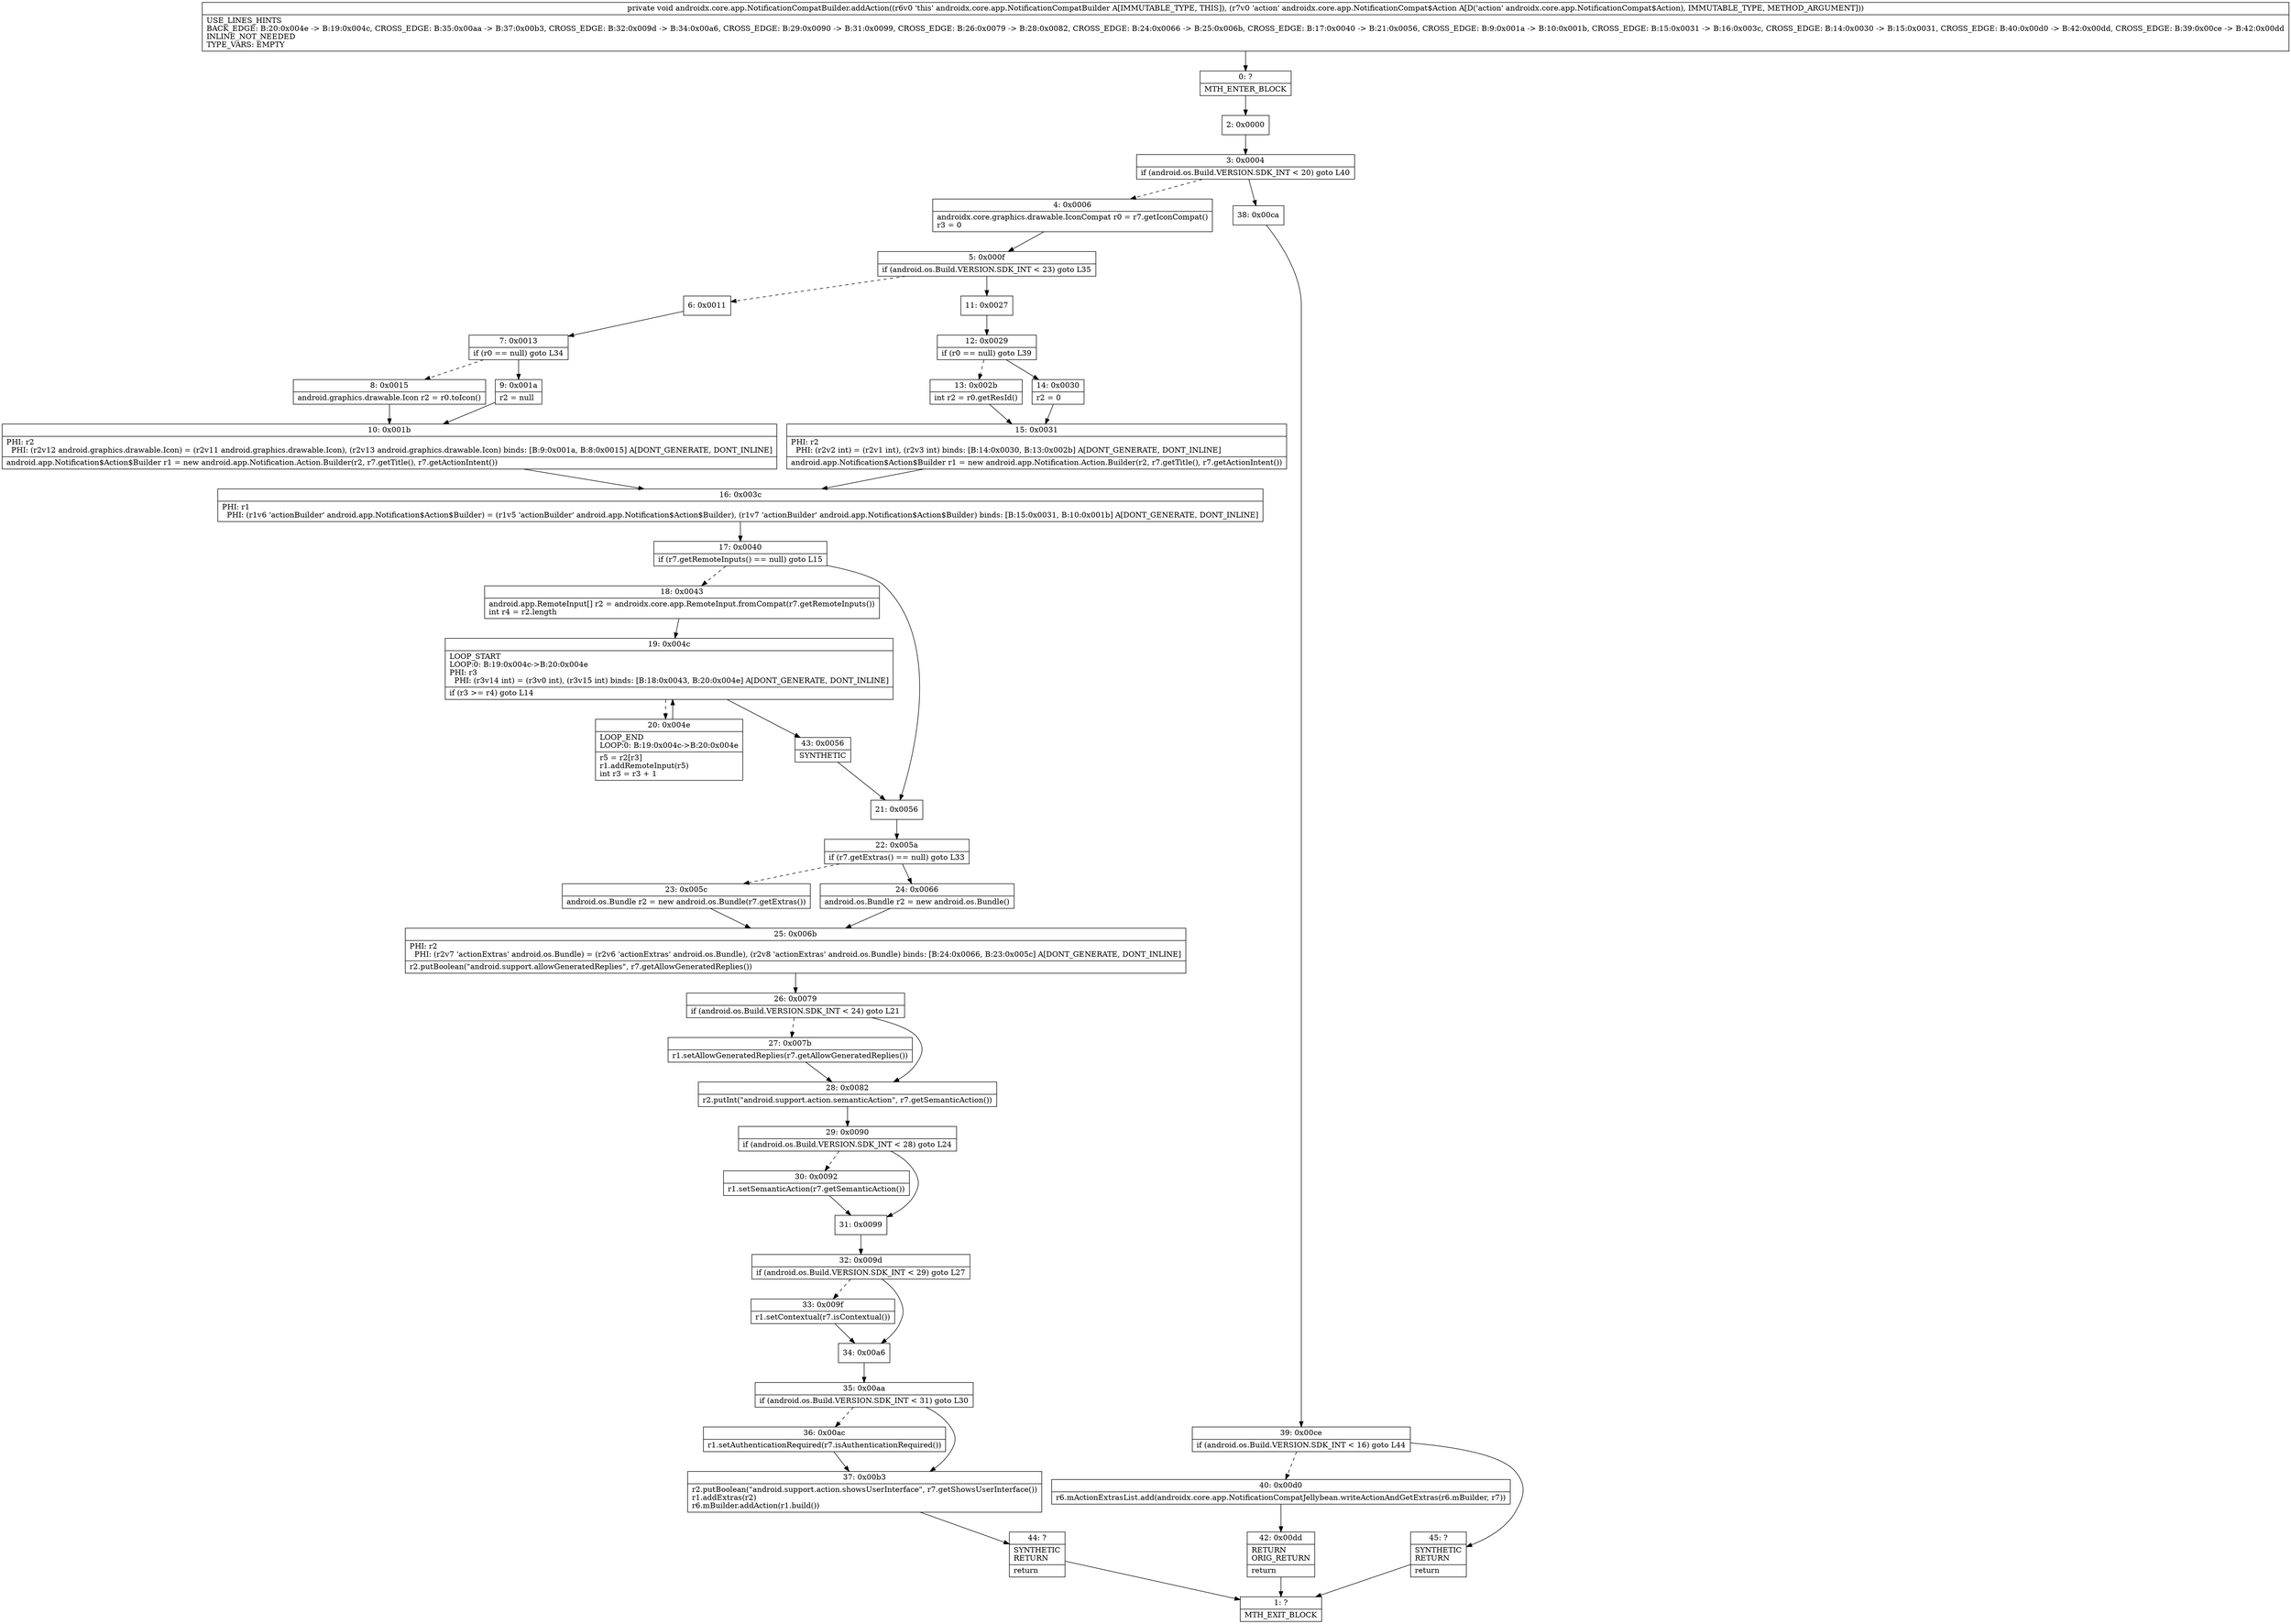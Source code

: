 digraph "CFG forandroidx.core.app.NotificationCompatBuilder.addAction(Landroidx\/core\/app\/NotificationCompat$Action;)V" {
Node_0 [shape=record,label="{0\:\ ?|MTH_ENTER_BLOCK\l}"];
Node_2 [shape=record,label="{2\:\ 0x0000}"];
Node_3 [shape=record,label="{3\:\ 0x0004|if (android.os.Build.VERSION.SDK_INT \< 20) goto L40\l}"];
Node_4 [shape=record,label="{4\:\ 0x0006|androidx.core.graphics.drawable.IconCompat r0 = r7.getIconCompat()\lr3 = 0\l}"];
Node_5 [shape=record,label="{5\:\ 0x000f|if (android.os.Build.VERSION.SDK_INT \< 23) goto L35\l}"];
Node_6 [shape=record,label="{6\:\ 0x0011}"];
Node_7 [shape=record,label="{7\:\ 0x0013|if (r0 == null) goto L34\l}"];
Node_8 [shape=record,label="{8\:\ 0x0015|android.graphics.drawable.Icon r2 = r0.toIcon()\l}"];
Node_10 [shape=record,label="{10\:\ 0x001b|PHI: r2 \l  PHI: (r2v12 android.graphics.drawable.Icon) = (r2v11 android.graphics.drawable.Icon), (r2v13 android.graphics.drawable.Icon) binds: [B:9:0x001a, B:8:0x0015] A[DONT_GENERATE, DONT_INLINE]\l|android.app.Notification$Action$Builder r1 = new android.app.Notification.Action.Builder(r2, r7.getTitle(), r7.getActionIntent())\l}"];
Node_16 [shape=record,label="{16\:\ 0x003c|PHI: r1 \l  PHI: (r1v6 'actionBuilder' android.app.Notification$Action$Builder) = (r1v5 'actionBuilder' android.app.Notification$Action$Builder), (r1v7 'actionBuilder' android.app.Notification$Action$Builder) binds: [B:15:0x0031, B:10:0x001b] A[DONT_GENERATE, DONT_INLINE]\l}"];
Node_17 [shape=record,label="{17\:\ 0x0040|if (r7.getRemoteInputs() == null) goto L15\l}"];
Node_18 [shape=record,label="{18\:\ 0x0043|android.app.RemoteInput[] r2 = androidx.core.app.RemoteInput.fromCompat(r7.getRemoteInputs())\lint r4 = r2.length\l}"];
Node_19 [shape=record,label="{19\:\ 0x004c|LOOP_START\lLOOP:0: B:19:0x004c\-\>B:20:0x004e\lPHI: r3 \l  PHI: (r3v14 int) = (r3v0 int), (r3v15 int) binds: [B:18:0x0043, B:20:0x004e] A[DONT_GENERATE, DONT_INLINE]\l|if (r3 \>= r4) goto L14\l}"];
Node_20 [shape=record,label="{20\:\ 0x004e|LOOP_END\lLOOP:0: B:19:0x004c\-\>B:20:0x004e\l|r5 = r2[r3]\lr1.addRemoteInput(r5)\lint r3 = r3 + 1\l}"];
Node_43 [shape=record,label="{43\:\ 0x0056|SYNTHETIC\l}"];
Node_21 [shape=record,label="{21\:\ 0x0056}"];
Node_22 [shape=record,label="{22\:\ 0x005a|if (r7.getExtras() == null) goto L33\l}"];
Node_23 [shape=record,label="{23\:\ 0x005c|android.os.Bundle r2 = new android.os.Bundle(r7.getExtras())\l}"];
Node_25 [shape=record,label="{25\:\ 0x006b|PHI: r2 \l  PHI: (r2v7 'actionExtras' android.os.Bundle) = (r2v6 'actionExtras' android.os.Bundle), (r2v8 'actionExtras' android.os.Bundle) binds: [B:24:0x0066, B:23:0x005c] A[DONT_GENERATE, DONT_INLINE]\l|r2.putBoolean(\"android.support.allowGeneratedReplies\", r7.getAllowGeneratedReplies())\l}"];
Node_26 [shape=record,label="{26\:\ 0x0079|if (android.os.Build.VERSION.SDK_INT \< 24) goto L21\l}"];
Node_27 [shape=record,label="{27\:\ 0x007b|r1.setAllowGeneratedReplies(r7.getAllowGeneratedReplies())\l}"];
Node_28 [shape=record,label="{28\:\ 0x0082|r2.putInt(\"android.support.action.semanticAction\", r7.getSemanticAction())\l}"];
Node_29 [shape=record,label="{29\:\ 0x0090|if (android.os.Build.VERSION.SDK_INT \< 28) goto L24\l}"];
Node_30 [shape=record,label="{30\:\ 0x0092|r1.setSemanticAction(r7.getSemanticAction())\l}"];
Node_31 [shape=record,label="{31\:\ 0x0099}"];
Node_32 [shape=record,label="{32\:\ 0x009d|if (android.os.Build.VERSION.SDK_INT \< 29) goto L27\l}"];
Node_33 [shape=record,label="{33\:\ 0x009f|r1.setContextual(r7.isContextual())\l}"];
Node_34 [shape=record,label="{34\:\ 0x00a6}"];
Node_35 [shape=record,label="{35\:\ 0x00aa|if (android.os.Build.VERSION.SDK_INT \< 31) goto L30\l}"];
Node_36 [shape=record,label="{36\:\ 0x00ac|r1.setAuthenticationRequired(r7.isAuthenticationRequired())\l}"];
Node_37 [shape=record,label="{37\:\ 0x00b3|r2.putBoolean(\"android.support.action.showsUserInterface\", r7.getShowsUserInterface())\lr1.addExtras(r2)\lr6.mBuilder.addAction(r1.build())\l}"];
Node_44 [shape=record,label="{44\:\ ?|SYNTHETIC\lRETURN\l|return\l}"];
Node_1 [shape=record,label="{1\:\ ?|MTH_EXIT_BLOCK\l}"];
Node_24 [shape=record,label="{24\:\ 0x0066|android.os.Bundle r2 = new android.os.Bundle()\l}"];
Node_9 [shape=record,label="{9\:\ 0x001a|r2 = null\l}"];
Node_11 [shape=record,label="{11\:\ 0x0027}"];
Node_12 [shape=record,label="{12\:\ 0x0029|if (r0 == null) goto L39\l}"];
Node_13 [shape=record,label="{13\:\ 0x002b|int r2 = r0.getResId()\l}"];
Node_15 [shape=record,label="{15\:\ 0x0031|PHI: r2 \l  PHI: (r2v2 int) = (r2v1 int), (r2v3 int) binds: [B:14:0x0030, B:13:0x002b] A[DONT_GENERATE, DONT_INLINE]\l|android.app.Notification$Action$Builder r1 = new android.app.Notification.Action.Builder(r2, r7.getTitle(), r7.getActionIntent())\l}"];
Node_14 [shape=record,label="{14\:\ 0x0030|r2 = 0\l}"];
Node_38 [shape=record,label="{38\:\ 0x00ca}"];
Node_39 [shape=record,label="{39\:\ 0x00ce|if (android.os.Build.VERSION.SDK_INT \< 16) goto L44\l}"];
Node_40 [shape=record,label="{40\:\ 0x00d0|r6.mActionExtrasList.add(androidx.core.app.NotificationCompatJellybean.writeActionAndGetExtras(r6.mBuilder, r7))\l}"];
Node_42 [shape=record,label="{42\:\ 0x00dd|RETURN\lORIG_RETURN\l|return\l}"];
Node_45 [shape=record,label="{45\:\ ?|SYNTHETIC\lRETURN\l|return\l}"];
MethodNode[shape=record,label="{private void androidx.core.app.NotificationCompatBuilder.addAction((r6v0 'this' androidx.core.app.NotificationCompatBuilder A[IMMUTABLE_TYPE, THIS]), (r7v0 'action' androidx.core.app.NotificationCompat$Action A[D('action' androidx.core.app.NotificationCompat$Action), IMMUTABLE_TYPE, METHOD_ARGUMENT]))  | USE_LINES_HINTS\lBACK_EDGE: B:20:0x004e \-\> B:19:0x004c, CROSS_EDGE: B:35:0x00aa \-\> B:37:0x00b3, CROSS_EDGE: B:32:0x009d \-\> B:34:0x00a6, CROSS_EDGE: B:29:0x0090 \-\> B:31:0x0099, CROSS_EDGE: B:26:0x0079 \-\> B:28:0x0082, CROSS_EDGE: B:24:0x0066 \-\> B:25:0x006b, CROSS_EDGE: B:17:0x0040 \-\> B:21:0x0056, CROSS_EDGE: B:9:0x001a \-\> B:10:0x001b, CROSS_EDGE: B:15:0x0031 \-\> B:16:0x003c, CROSS_EDGE: B:14:0x0030 \-\> B:15:0x0031, CROSS_EDGE: B:40:0x00d0 \-\> B:42:0x00dd, CROSS_EDGE: B:39:0x00ce \-\> B:42:0x00dd\lINLINE_NOT_NEEDED\lTYPE_VARS: EMPTY\l}"];
MethodNode -> Node_0;Node_0 -> Node_2;
Node_2 -> Node_3;
Node_3 -> Node_4[style=dashed];
Node_3 -> Node_38;
Node_4 -> Node_5;
Node_5 -> Node_6[style=dashed];
Node_5 -> Node_11;
Node_6 -> Node_7;
Node_7 -> Node_8[style=dashed];
Node_7 -> Node_9;
Node_8 -> Node_10;
Node_10 -> Node_16;
Node_16 -> Node_17;
Node_17 -> Node_18[style=dashed];
Node_17 -> Node_21;
Node_18 -> Node_19;
Node_19 -> Node_20[style=dashed];
Node_19 -> Node_43;
Node_20 -> Node_19;
Node_43 -> Node_21;
Node_21 -> Node_22;
Node_22 -> Node_23[style=dashed];
Node_22 -> Node_24;
Node_23 -> Node_25;
Node_25 -> Node_26;
Node_26 -> Node_27[style=dashed];
Node_26 -> Node_28;
Node_27 -> Node_28;
Node_28 -> Node_29;
Node_29 -> Node_30[style=dashed];
Node_29 -> Node_31;
Node_30 -> Node_31;
Node_31 -> Node_32;
Node_32 -> Node_33[style=dashed];
Node_32 -> Node_34;
Node_33 -> Node_34;
Node_34 -> Node_35;
Node_35 -> Node_36[style=dashed];
Node_35 -> Node_37;
Node_36 -> Node_37;
Node_37 -> Node_44;
Node_44 -> Node_1;
Node_24 -> Node_25;
Node_9 -> Node_10;
Node_11 -> Node_12;
Node_12 -> Node_13[style=dashed];
Node_12 -> Node_14;
Node_13 -> Node_15;
Node_15 -> Node_16;
Node_14 -> Node_15;
Node_38 -> Node_39;
Node_39 -> Node_40[style=dashed];
Node_39 -> Node_45;
Node_40 -> Node_42;
Node_42 -> Node_1;
Node_45 -> Node_1;
}

